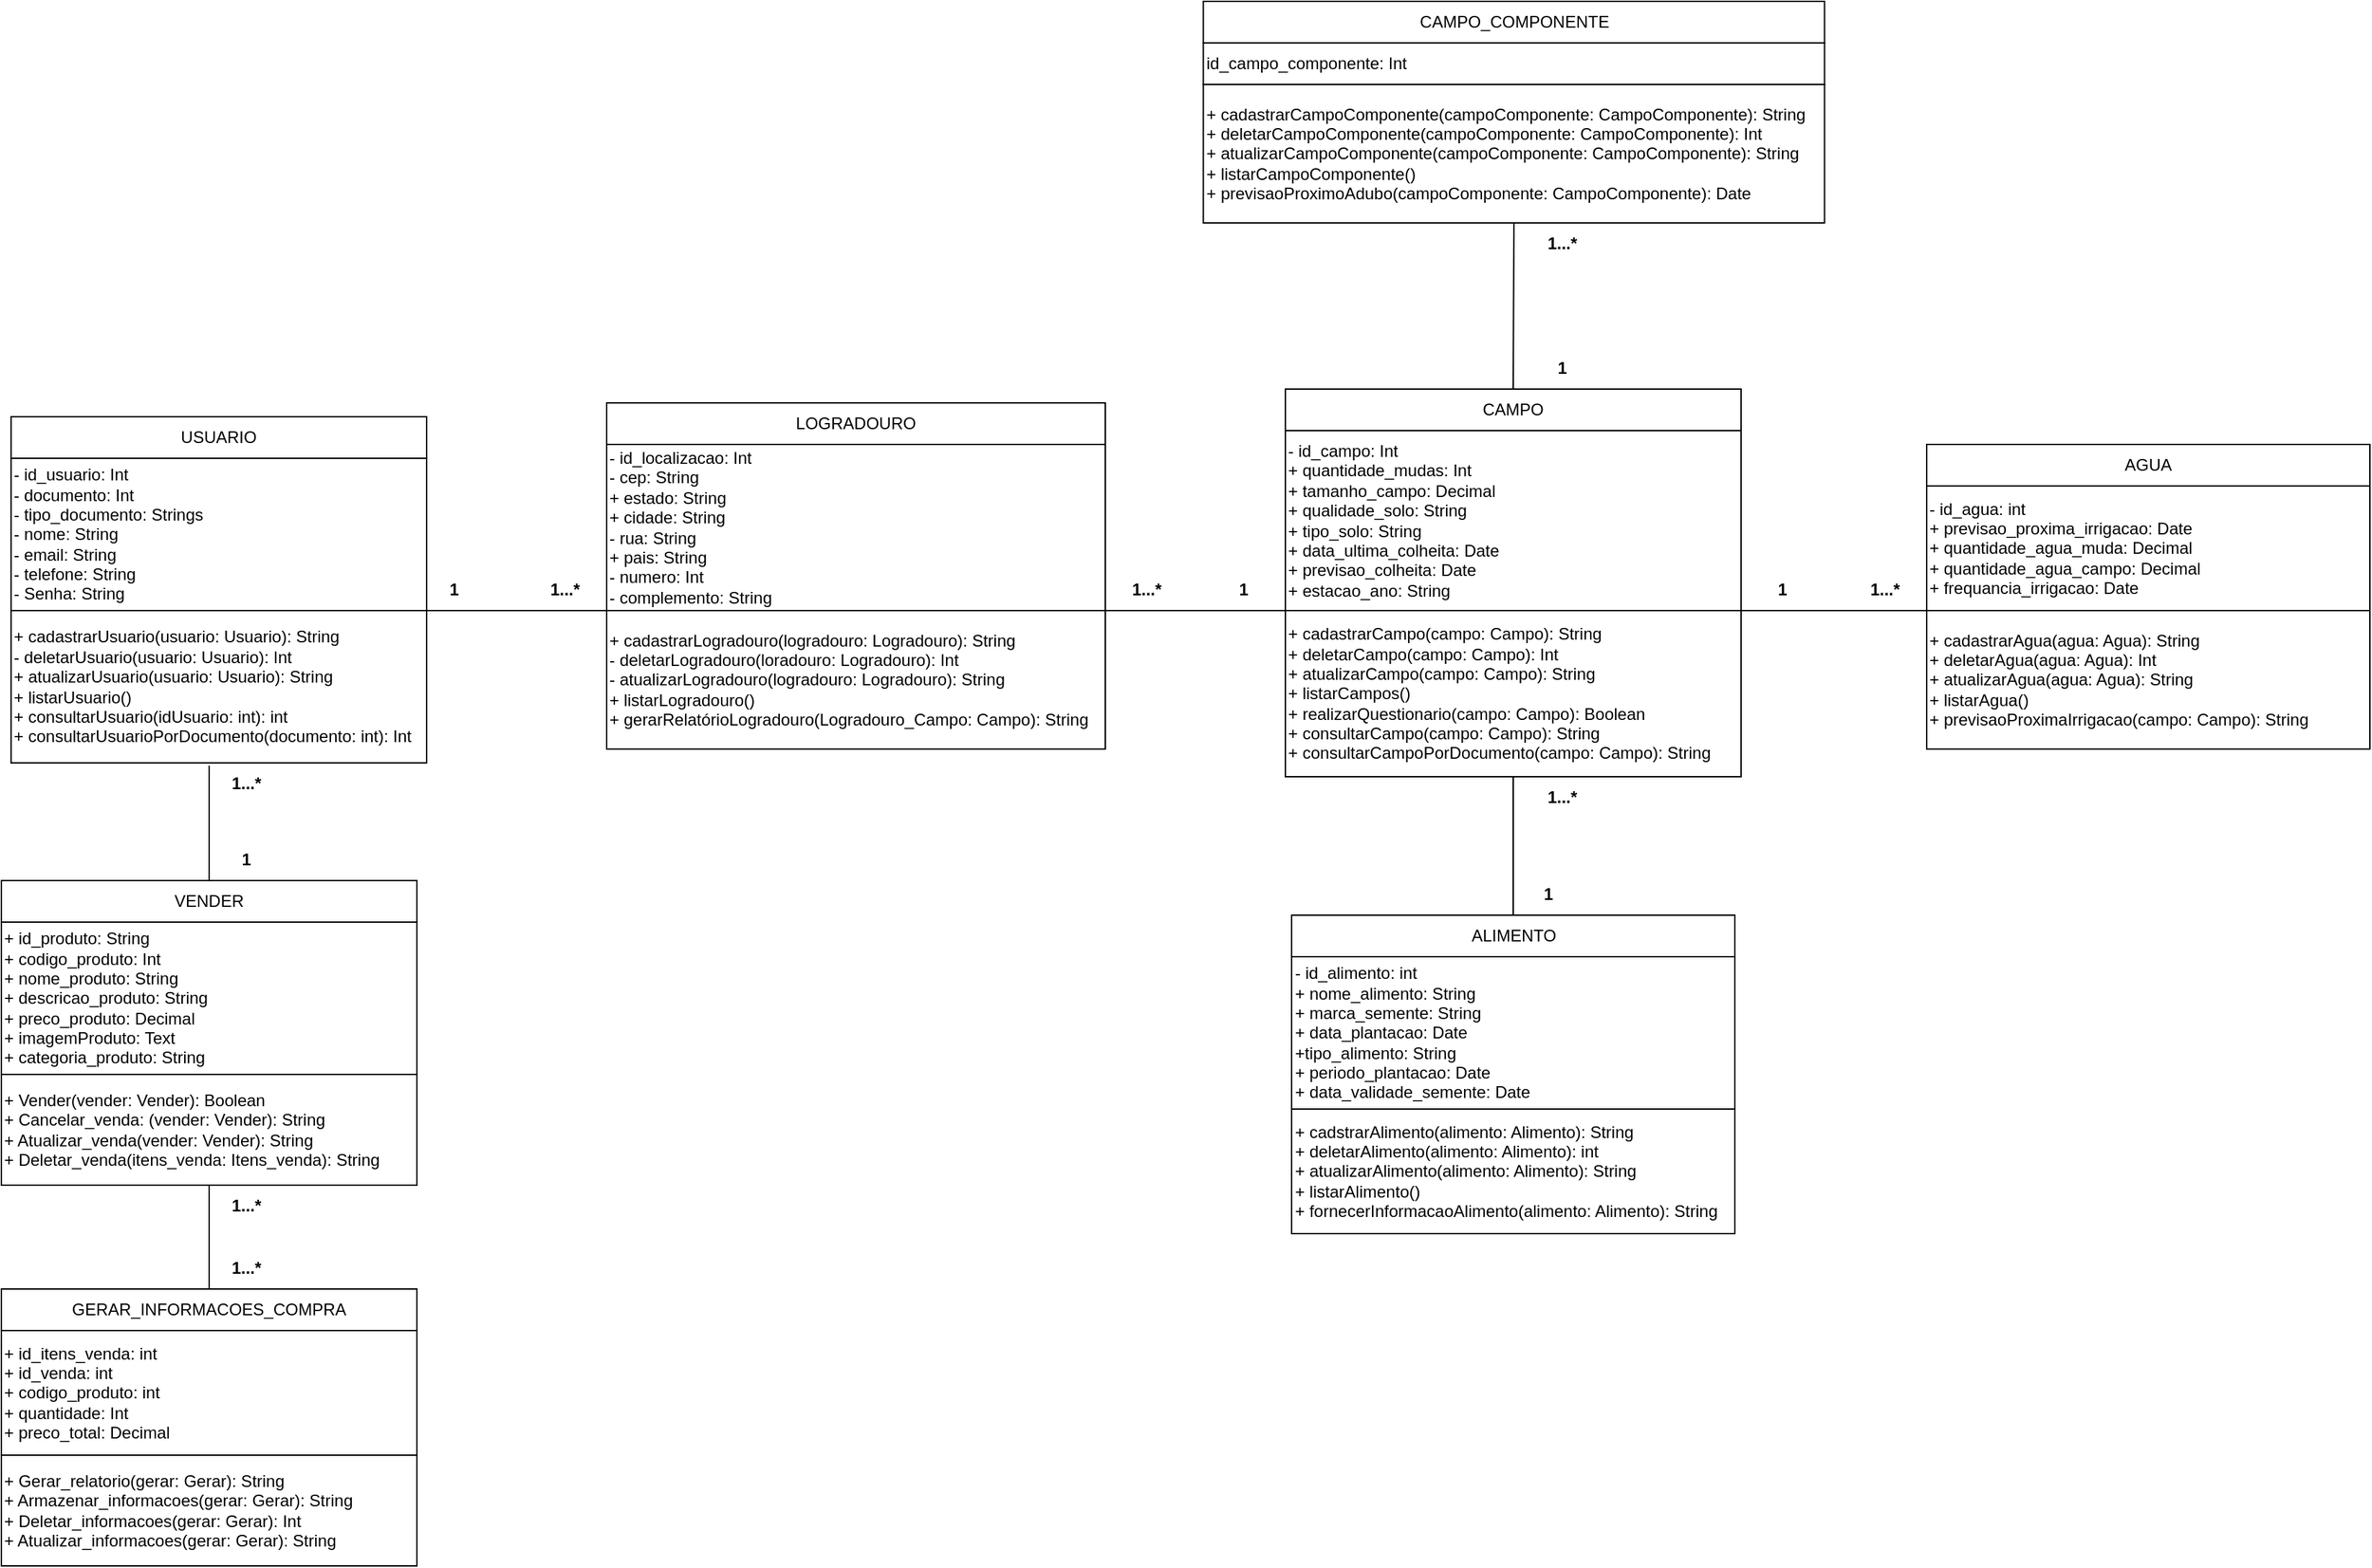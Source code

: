 <mxfile version="24.8.2">
  <diagram name="Página-1" id="ytihJ-0XNnwM5QsC00rT">
    <mxGraphModel dx="1613" dy="696" grid="1" gridSize="10" guides="1" tooltips="1" connect="1" arrows="1" fold="1" page="1" pageScale="1" pageWidth="827" pageHeight="1169" math="0" shadow="0">
      <root>
        <mxCell id="0" />
        <mxCell id="1" parent="0" />
        <mxCell id="_89sPNCxz9gJoZE8T32z-1" value="USUARIO" style="rounded=0;whiteSpace=wrap;html=1;" vertex="1" parent="1">
          <mxGeometry x="57" y="510" width="300" height="30" as="geometry" />
        </mxCell>
        <mxCell id="_89sPNCxz9gJoZE8T32z-2" value="- id_usuario: Int&lt;div&gt;- documento: Int&lt;/div&gt;&lt;div&gt;- tipo_documento: Strings&lt;/div&gt;&lt;div&gt;- nome: String&lt;/div&gt;&lt;div&gt;- email: String&lt;/div&gt;&lt;div&gt;- telefone: String&lt;/div&gt;&lt;div&gt;- Senha: String&lt;/div&gt;" style="rounded=0;whiteSpace=wrap;html=1;align=left;" vertex="1" parent="1">
          <mxGeometry x="57" y="540" width="300" height="110" as="geometry" />
        </mxCell>
        <mxCell id="_89sPNCxz9gJoZE8T32z-3" value="+ cadastrarUsuario(usuario: Usuario): String&lt;div&gt;- deletarUsuario&lt;span style=&quot;background-color: initial;&quot;&gt;(usuario: Usuario): Int&lt;/span&gt;&lt;/div&gt;&lt;div&gt;&lt;span style=&quot;background-color: initial;&quot;&gt;+ atualizarUsuario&lt;/span&gt;&lt;span style=&quot;background-color: initial;&quot;&gt;(usuario: Usuario): String&lt;/span&gt;&lt;/div&gt;&lt;div&gt;&lt;span style=&quot;background-color: initial;&quot;&gt;+ listarUsuario()&lt;/span&gt;&lt;/div&gt;&lt;div&gt;&lt;span style=&quot;background-color: initial;&quot;&gt;+ consultarUsuario(idUsuario: int): int&lt;/span&gt;&lt;/div&gt;&lt;div&gt;&lt;span style=&quot;background-color: initial;&quot;&gt;+ consultarUsuarioPorDocumento(documento: int): Int&lt;/span&gt;&lt;/div&gt;" style="rounded=0;whiteSpace=wrap;html=1;align=left;" vertex="1" parent="1">
          <mxGeometry x="57" y="650" width="300" height="110" as="geometry" />
        </mxCell>
        <mxCell id="_89sPNCxz9gJoZE8T32z-4" value="LOGRADOURO" style="rounded=0;whiteSpace=wrap;html=1;" vertex="1" parent="1">
          <mxGeometry x="487" y="500" width="360" height="30" as="geometry" />
        </mxCell>
        <mxCell id="_89sPNCxz9gJoZE8T32z-5" value="- id_localizacao: Int&lt;div&gt;- cep: String&lt;/div&gt;&lt;div&gt;+ estado: String&lt;/div&gt;&lt;div&gt;+ cidade: String&lt;/div&gt;&lt;div&gt;- rua: String&lt;/div&gt;&lt;div&gt;+ pais: String&lt;/div&gt;&lt;div&gt;- numero: Int&lt;/div&gt;&lt;div&gt;- complemento: String&lt;/div&gt;" style="rounded=0;whiteSpace=wrap;html=1;align=left;" vertex="1" parent="1">
          <mxGeometry x="487" y="530" width="360" height="120" as="geometry" />
        </mxCell>
        <mxCell id="_89sPNCxz9gJoZE8T32z-6" value="&lt;div&gt;&lt;span style=&quot;background-color: initial;&quot;&gt;+ cadastrarLogradouro(logradouro: Logradouro): String&lt;/span&gt;&lt;/div&gt;&lt;div&gt;&lt;span style=&quot;background-color: initial;&quot;&gt;- deletarLogradouro(loradouro: Logradouro): Int&lt;/span&gt;&lt;/div&gt;&lt;div&gt;- atualizarLogradouro(logradouro: Logradouro): String&lt;/div&gt;&lt;div&gt;+ listarLogradouro()&lt;/div&gt;&lt;div&gt;+ gerarRelatórioLogradouro(Logradouro_Campo: Campo): String&lt;/div&gt;" style="rounded=0;whiteSpace=wrap;html=1;align=left;" vertex="1" parent="1">
          <mxGeometry x="487" y="650" width="360" height="100" as="geometry" />
        </mxCell>
        <mxCell id="_89sPNCxz9gJoZE8T32z-8" value="&lt;b&gt;1&lt;/b&gt;" style="text;html=1;align=center;verticalAlign=middle;whiteSpace=wrap;rounded=0;" vertex="1" parent="1">
          <mxGeometry x="347" y="620" width="60" height="30" as="geometry" />
        </mxCell>
        <mxCell id="_89sPNCxz9gJoZE8T32z-9" value="&lt;b&gt;1...*&lt;/b&gt;" style="text;html=1;align=center;verticalAlign=middle;whiteSpace=wrap;rounded=0;" vertex="1" parent="1">
          <mxGeometry x="427" y="620" width="60" height="30" as="geometry" />
        </mxCell>
        <mxCell id="_89sPNCxz9gJoZE8T32z-10" value="CAMPO" style="rounded=0;whiteSpace=wrap;html=1;" vertex="1" parent="1">
          <mxGeometry x="977" y="490" width="329" height="30" as="geometry" />
        </mxCell>
        <mxCell id="_89sPNCxz9gJoZE8T32z-11" value="- id_campo: Int&lt;div&gt;+ quantidade_mudas: Int&lt;/div&gt;&lt;div&gt;&lt;span style=&quot;background-color: initial;&quot;&gt;+ tamanho_campo: Decimal&lt;/span&gt;&lt;/div&gt;&lt;div&gt;+ qualidade_solo: String&lt;/div&gt;&lt;div&gt;+ tipo_solo: String&lt;/div&gt;&lt;div&gt;+ data_ultima_colheita: Date&lt;/div&gt;&lt;div&gt;+ previsao_colheita: Date&lt;/div&gt;&lt;div&gt;+ estacao_ano: String&lt;/div&gt;" style="rounded=0;whiteSpace=wrap;html=1;align=left;" vertex="1" parent="1">
          <mxGeometry x="977" y="520" width="329" height="130" as="geometry" />
        </mxCell>
        <mxCell id="_89sPNCxz9gJoZE8T32z-12" value="&lt;div&gt;&lt;span style=&quot;background-color: initial;&quot;&gt;+ cadastrarCampo(campo: Campo): String&lt;/span&gt;&lt;/div&gt;&lt;div&gt;&lt;span style=&quot;background-color: initial;&quot;&gt;+ deletarCampo(campo: Campo): Int&lt;/span&gt;&lt;/div&gt;&lt;div&gt;&lt;span style=&quot;background-color: initial;&quot;&gt;+ atualizarCampo(campo: Campo): String&lt;/span&gt;&lt;/div&gt;&lt;div&gt;&lt;span style=&quot;background-color: initial;&quot;&gt;+ listarCampos()&lt;/span&gt;&lt;/div&gt;&lt;div&gt;&lt;span style=&quot;background-color: initial;&quot;&gt;+ realizarQuestionario&lt;/span&gt;&lt;span style=&quot;background-color: initial;&quot;&gt;(campo: Campo): Boolean&lt;/span&gt;&lt;/div&gt;&lt;div&gt;&lt;span style=&quot;background-color: initial;&quot;&gt;+ consultarCampo&lt;/span&gt;&lt;span style=&quot;background-color: initial;&quot;&gt;(campo: Campo): String&lt;/span&gt;&lt;/div&gt;&lt;div&gt;&lt;span style=&quot;background-color: initial;&quot;&gt;+ consultarCampoPorDocumento&lt;/span&gt;&lt;span style=&quot;background-color: initial;&quot;&gt;(campo: Campo): String&lt;/span&gt;&lt;/div&gt;" style="rounded=0;whiteSpace=wrap;html=1;align=left;" vertex="1" parent="1">
          <mxGeometry x="977" y="650" width="329" height="120" as="geometry" />
        </mxCell>
        <mxCell id="_89sPNCxz9gJoZE8T32z-13" value="" style="endArrow=none;html=1;rounded=0;exitX=1;exitY=0;exitDx=0;exitDy=0;entryX=0;entryY=0;entryDx=0;entryDy=0;" edge="1" parent="1" source="_89sPNCxz9gJoZE8T32z-6" target="_89sPNCxz9gJoZE8T32z-12">
          <mxGeometry width="50" height="50" relative="1" as="geometry">
            <mxPoint x="847" y="870" as="sourcePoint" />
            <mxPoint x="897" y="820" as="targetPoint" />
          </mxGeometry>
        </mxCell>
        <mxCell id="_89sPNCxz9gJoZE8T32z-14" value="&lt;b&gt;1...*&lt;/b&gt;" style="text;html=1;align=center;verticalAlign=middle;whiteSpace=wrap;rounded=0;" vertex="1" parent="1">
          <mxGeometry x="847" y="620" width="60" height="30" as="geometry" />
        </mxCell>
        <mxCell id="_89sPNCxz9gJoZE8T32z-15" value="&lt;b&gt;1&lt;/b&gt;" style="text;html=1;align=center;verticalAlign=middle;whiteSpace=wrap;rounded=0;" vertex="1" parent="1">
          <mxGeometry x="917" y="620" width="60" height="30" as="geometry" />
        </mxCell>
        <mxCell id="_89sPNCxz9gJoZE8T32z-17" value="" style="endArrow=none;html=1;rounded=0;exitX=1;exitY=0;exitDx=0;exitDy=0;entryX=0;entryY=0;entryDx=0;entryDy=0;" edge="1" parent="1" source="_89sPNCxz9gJoZE8T32z-3" target="_89sPNCxz9gJoZE8T32z-6">
          <mxGeometry width="50" height="50" relative="1" as="geometry">
            <mxPoint x="547" y="850" as="sourcePoint" />
            <mxPoint x="597" y="800" as="targetPoint" />
          </mxGeometry>
        </mxCell>
        <mxCell id="_89sPNCxz9gJoZE8T32z-18" value="ALIMENTO" style="rounded=0;whiteSpace=wrap;html=1;" vertex="1" parent="1">
          <mxGeometry x="981.5" y="870" width="320" height="30" as="geometry" />
        </mxCell>
        <mxCell id="_89sPNCxz9gJoZE8T32z-19" value="- id_alimento: int&lt;div&gt;+ nome_alimento: String&lt;/div&gt;&lt;div&gt;+ marca_semente: String&lt;/div&gt;&lt;div&gt;+ data_plantacao: Date&lt;/div&gt;&lt;div&gt;+tipo_alimento: String&lt;/div&gt;&lt;div&gt;+ periodo_plantacao: Date&lt;/div&gt;&lt;div&gt;+ data_validade_semente: Date&lt;/div&gt;" style="rounded=0;whiteSpace=wrap;html=1;align=left;" vertex="1" parent="1">
          <mxGeometry x="981.5" y="900" width="320" height="110" as="geometry" />
        </mxCell>
        <mxCell id="_89sPNCxz9gJoZE8T32z-20" value="&lt;div&gt;&lt;span style=&quot;background-color: initial;&quot;&gt;+ cadstrarAlimento(alimento: Alimento): String&lt;/span&gt;&lt;/div&gt;&lt;div&gt;&lt;span style=&quot;background-color: initial;&quot;&gt;+ deletarAlimento(alimento: Alimento): int&lt;/span&gt;&lt;/div&gt;&lt;div&gt;&lt;span style=&quot;background-color: initial;&quot;&gt;+ atualizarAlimento&lt;/span&gt;&lt;span style=&quot;background-color: initial;&quot;&gt;(alimento: Alimento): String&lt;/span&gt;&lt;/div&gt;&lt;div&gt;&lt;span style=&quot;background-color: initial;&quot;&gt;+ listarAlimento()&lt;/span&gt;&lt;/div&gt;&lt;div&gt;&lt;span style=&quot;background-color: initial;&quot;&gt;+ fornecerInformacaoAlimento&lt;/span&gt;&lt;span style=&quot;background-color: initial;&quot;&gt;(alimento: Alimento): String&lt;/span&gt;&lt;/div&gt;" style="rounded=0;whiteSpace=wrap;html=1;align=left;" vertex="1" parent="1">
          <mxGeometry x="981.5" y="1010" width="320" height="90" as="geometry" />
        </mxCell>
        <mxCell id="_89sPNCxz9gJoZE8T32z-21" value="&lt;b&gt;1&lt;/b&gt;" style="text;html=1;align=center;verticalAlign=middle;whiteSpace=wrap;rounded=0;" vertex="1" parent="1">
          <mxGeometry x="1137" y="840" width="60" height="30" as="geometry" />
        </mxCell>
        <mxCell id="_89sPNCxz9gJoZE8T32z-22" value="" style="endArrow=none;html=1;rounded=0;exitX=0.5;exitY=0;exitDx=0;exitDy=0;entryX=0.5;entryY=1;entryDx=0;entryDy=0;" edge="1" parent="1" source="_89sPNCxz9gJoZE8T32z-18" target="_89sPNCxz9gJoZE8T32z-12">
          <mxGeometry width="50" height="50" relative="1" as="geometry">
            <mxPoint x="1537" y="800" as="sourcePoint" />
            <mxPoint x="1587" y="750" as="targetPoint" />
          </mxGeometry>
        </mxCell>
        <mxCell id="_89sPNCxz9gJoZE8T32z-23" value="&lt;b&gt;1...*&lt;/b&gt;" style="text;html=1;align=center;verticalAlign=middle;whiteSpace=wrap;rounded=0;" vertex="1" parent="1">
          <mxGeometry x="1147" y="770" width="60" height="30" as="geometry" />
        </mxCell>
        <mxCell id="_89sPNCxz9gJoZE8T32z-25" value="VENDER" style="rounded=0;whiteSpace=wrap;html=1;" vertex="1" parent="1">
          <mxGeometry x="50" y="845" width="300" height="30" as="geometry" />
        </mxCell>
        <mxCell id="_89sPNCxz9gJoZE8T32z-26" value="+ id_produto: String&lt;div&gt;+ codigo_produto: Int&lt;/div&gt;&lt;div&gt;+ nome_produto: String&lt;/div&gt;&lt;div&gt;+ descricao_produto: String&lt;/div&gt;&lt;div&gt;+ preco_produto: Decimal&lt;/div&gt;&lt;div&gt;+ imagemProduto: Text&lt;/div&gt;&lt;div&gt;+ categoria_produto: String&lt;/div&gt;" style="rounded=0;whiteSpace=wrap;html=1;align=left;" vertex="1" parent="1">
          <mxGeometry x="50" y="875" width="300" height="110" as="geometry" />
        </mxCell>
        <mxCell id="_89sPNCxz9gJoZE8T32z-27" value="+ Vender(vender: Vender): Boolean&lt;div&gt;+ Cancelar_venda:&amp;nbsp;&lt;span style=&quot;background-color: initial;&quot;&gt;(vender: Vender): String&lt;/span&gt;&lt;/div&gt;&lt;div&gt;&lt;span style=&quot;background-color: initial;&quot;&gt;+ Atualizar_venda&lt;/span&gt;&lt;span style=&quot;background-color: initial;&quot;&gt;(vender: Vender): String&lt;/span&gt;&lt;/div&gt;&lt;div&gt;&lt;span style=&quot;background-color: initial;&quot;&gt;+ Deletar_venda(itens_venda: Itens_venda): String&lt;/span&gt;&lt;/div&gt;" style="rounded=0;whiteSpace=wrap;html=1;align=left;" vertex="1" parent="1">
          <mxGeometry x="50" y="985" width="300" height="80" as="geometry" />
        </mxCell>
        <mxCell id="_89sPNCxz9gJoZE8T32z-28" value="" style="endArrow=none;html=1;rounded=0;entryX=0.475;entryY=1.02;entryDx=0;entryDy=0;entryPerimeter=0;exitX=0.5;exitY=0;exitDx=0;exitDy=0;" edge="1" parent="1" source="_89sPNCxz9gJoZE8T32z-25" target="_89sPNCxz9gJoZE8T32z-3">
          <mxGeometry width="50" height="50" relative="1" as="geometry">
            <mxPoint x="567" y="950" as="sourcePoint" />
            <mxPoint x="617" y="900" as="targetPoint" />
            <Array as="points">
              <mxPoint x="200" y="762" />
            </Array>
          </mxGeometry>
        </mxCell>
        <mxCell id="_89sPNCxz9gJoZE8T32z-29" value="&lt;b&gt;1&lt;/b&gt;" style="text;html=1;align=center;verticalAlign=middle;whiteSpace=wrap;rounded=0;" vertex="1" parent="1">
          <mxGeometry x="197" y="815" width="60" height="30" as="geometry" />
        </mxCell>
        <mxCell id="_89sPNCxz9gJoZE8T32z-30" value="&lt;b&gt;1...*&lt;/b&gt;" style="text;html=1;align=center;verticalAlign=middle;whiteSpace=wrap;rounded=0;" vertex="1" parent="1">
          <mxGeometry x="197" y="760" width="60" height="30" as="geometry" />
        </mxCell>
        <mxCell id="_89sPNCxz9gJoZE8T32z-34" value="" style="edgeStyle=orthogonalEdgeStyle;rounded=0;orthogonalLoop=1;jettySize=auto;html=1;" edge="1" parent="1" source="_89sPNCxz9gJoZE8T32z-31" target="_89sPNCxz9gJoZE8T32z-33">
          <mxGeometry relative="1" as="geometry" />
        </mxCell>
        <mxCell id="_89sPNCxz9gJoZE8T32z-31" value="GERAR_INFORMACOES_COMPRA" style="rounded=0;whiteSpace=wrap;html=1;" vertex="1" parent="1">
          <mxGeometry x="50" y="1140" width="300" height="30" as="geometry" />
        </mxCell>
        <mxCell id="_89sPNCxz9gJoZE8T32z-32" value="+ id_itens_venda: int&lt;div&gt;+ id_venda: int&lt;/div&gt;&lt;div&gt;+ codigo_produto: int&lt;/div&gt;&lt;div&gt;+ quantidade: Int&lt;/div&gt;&lt;div&gt;+ preco_total: Decimal&lt;/div&gt;" style="rounded=0;whiteSpace=wrap;html=1;align=left;" vertex="1" parent="1">
          <mxGeometry x="50" y="1170" width="300" height="90" as="geometry" />
        </mxCell>
        <mxCell id="_89sPNCxz9gJoZE8T32z-33" value="+ Gerar_relatorio(gerar: Gerar): String&lt;div&gt;+ Armazenar_informacoes&lt;span style=&quot;background-color: initial;&quot;&gt;(gerar: Gerar): String&lt;/span&gt;&lt;/div&gt;&lt;div&gt;&lt;span style=&quot;background-color: initial;&quot;&gt;+ Deletar_informacoes&lt;/span&gt;&lt;span style=&quot;background-color: initial;&quot;&gt;(gerar: Gerar): Int&lt;/span&gt;&lt;/div&gt;&lt;div&gt;+ Atualizar_informacoes&lt;span style=&quot;background-color: initial;&quot;&gt;(gerar: Gerar): String&lt;/span&gt;&lt;/div&gt;" style="rounded=0;whiteSpace=wrap;html=1;align=left;" vertex="1" parent="1">
          <mxGeometry x="50" y="1260" width="300" height="80" as="geometry" />
        </mxCell>
        <mxCell id="_89sPNCxz9gJoZE8T32z-35" value="" style="endArrow=none;html=1;rounded=0;entryX=0.5;entryY=1;entryDx=0;entryDy=0;exitX=0.5;exitY=0;exitDx=0;exitDy=0;" edge="1" parent="1" source="_89sPNCxz9gJoZE8T32z-31" target="_89sPNCxz9gJoZE8T32z-27">
          <mxGeometry width="50" height="50" relative="1" as="geometry">
            <mxPoint x="477" y="1150" as="sourcePoint" />
            <mxPoint x="527" y="1100" as="targetPoint" />
          </mxGeometry>
        </mxCell>
        <mxCell id="_89sPNCxz9gJoZE8T32z-36" value="&lt;b&gt;1...*&lt;/b&gt;" style="text;html=1;align=center;verticalAlign=middle;whiteSpace=wrap;rounded=0;" vertex="1" parent="1">
          <mxGeometry x="197" y="1065" width="60" height="30" as="geometry" />
        </mxCell>
        <mxCell id="_89sPNCxz9gJoZE8T32z-37" value="&lt;b&gt;1...*&lt;/b&gt;" style="text;html=1;align=center;verticalAlign=middle;whiteSpace=wrap;rounded=0;" vertex="1" parent="1">
          <mxGeometry x="197" y="1110" width="60" height="30" as="geometry" />
        </mxCell>
        <mxCell id="_89sPNCxz9gJoZE8T32z-38" value="AGUA" style="rounded=0;whiteSpace=wrap;html=1;" vertex="1" parent="1">
          <mxGeometry x="1440" y="530" width="320" height="30" as="geometry" />
        </mxCell>
        <mxCell id="_89sPNCxz9gJoZE8T32z-39" value="- id_agua: int&lt;div&gt;+ previsao_proxima_irrigacao: Date&lt;/div&gt;&lt;div&gt;+ quantidade_agua_muda: Decimal&lt;/div&gt;&lt;div&gt;+ quantidade_agua_campo: Decimal&lt;/div&gt;&lt;div&gt;+ frequancia_irrigacao: Date&lt;/div&gt;" style="rounded=0;whiteSpace=wrap;html=1;align=left;" vertex="1" parent="1">
          <mxGeometry x="1440" y="560" width="320" height="90" as="geometry" />
        </mxCell>
        <mxCell id="_89sPNCxz9gJoZE8T32z-40" value="+ cadastrarAgua(agua: Agua): String&lt;div&gt;+ deletarAgua(agua: Agua): Int&lt;/div&gt;&lt;div&gt;+ atualizarAgua(agua: Agua): String&lt;/div&gt;&lt;div&gt;+ listarAgua()&lt;/div&gt;&lt;div&gt;+ previsaoProximaIrrigacao(campo: Campo): String&lt;/div&gt;" style="rounded=0;whiteSpace=wrap;html=1;align=left;" vertex="1" parent="1">
          <mxGeometry x="1440" y="650" width="320" height="100" as="geometry" />
        </mxCell>
        <mxCell id="_89sPNCxz9gJoZE8T32z-42" value="" style="endArrow=none;html=1;rounded=0;exitX=1;exitY=1;exitDx=0;exitDy=0;entryX=0;entryY=1;entryDx=0;entryDy=0;" edge="1" parent="1" source="_89sPNCxz9gJoZE8T32z-11" target="_89sPNCxz9gJoZE8T32z-39">
          <mxGeometry width="50" height="50" relative="1" as="geometry">
            <mxPoint x="1270" y="790" as="sourcePoint" />
            <mxPoint x="1320" y="740" as="targetPoint" />
          </mxGeometry>
        </mxCell>
        <mxCell id="_89sPNCxz9gJoZE8T32z-43" value="&lt;b&gt;1...*&lt;/b&gt;" style="text;html=1;align=center;verticalAlign=middle;whiteSpace=wrap;rounded=0;" vertex="1" parent="1">
          <mxGeometry x="1380" y="620" width="60" height="30" as="geometry" />
        </mxCell>
        <mxCell id="_89sPNCxz9gJoZE8T32z-44" value="&lt;b&gt;1&lt;/b&gt;" style="text;html=1;align=center;verticalAlign=middle;whiteSpace=wrap;rounded=0;" vertex="1" parent="1">
          <mxGeometry x="1306" y="620" width="60" height="30" as="geometry" />
        </mxCell>
        <mxCell id="_89sPNCxz9gJoZE8T32z-45" value="CAMPO_COMPONENTE" style="rounded=0;whiteSpace=wrap;html=1;" vertex="1" parent="1">
          <mxGeometry x="917.75" y="210" width="448.5" height="30" as="geometry" />
        </mxCell>
        <mxCell id="_89sPNCxz9gJoZE8T32z-46" value="id_campo_componente: Int" style="rounded=0;whiteSpace=wrap;html=1;align=left;" vertex="1" parent="1">
          <mxGeometry x="917.75" y="240" width="448.5" height="30" as="geometry" />
        </mxCell>
        <mxCell id="_89sPNCxz9gJoZE8T32z-47" value="+ cadastrarCampoComponente(campoComponente: CampoComponente): String&lt;div&gt;+ deletarCampoComponente&lt;span style=&quot;background-color: initial;&quot;&gt;(campoComponente: CampoComponente): Int&lt;/span&gt;&lt;/div&gt;&lt;div&gt;&lt;span style=&quot;background-color: initial;&quot;&gt;+ atualizarCampoComponente&lt;/span&gt;&lt;span style=&quot;background-color: initial;&quot;&gt;(campoComponente: CampoComponente): String&lt;/span&gt;&lt;/div&gt;&lt;div&gt;&lt;span style=&quot;background-color: initial;&quot;&gt;+ listarCampoComponente()&lt;/span&gt;&lt;/div&gt;&lt;div&gt;&lt;span style=&quot;background-color: initial;&quot;&gt;+ previsaoProximoAdubo&lt;/span&gt;&lt;span style=&quot;background-color: initial;&quot;&gt;(campoComponente: CampoComponente): Date&lt;/span&gt;&lt;/div&gt;" style="rounded=0;whiteSpace=wrap;html=1;align=left;" vertex="1" parent="1">
          <mxGeometry x="917.75" y="270" width="448.5" height="100" as="geometry" />
        </mxCell>
        <mxCell id="_89sPNCxz9gJoZE8T32z-48" value="" style="endArrow=none;html=1;rounded=0;exitX=0.5;exitY=0;exitDx=0;exitDy=0;entryX=0.5;entryY=1;entryDx=0;entryDy=0;" edge="1" parent="1" source="_89sPNCxz9gJoZE8T32z-10" target="_89sPNCxz9gJoZE8T32z-47">
          <mxGeometry width="50" height="50" relative="1" as="geometry">
            <mxPoint x="710" y="310" as="sourcePoint" />
            <mxPoint x="760" y="260" as="targetPoint" />
          </mxGeometry>
        </mxCell>
        <mxCell id="_89sPNCxz9gJoZE8T32z-49" value="&lt;b&gt;1&lt;/b&gt;" style="text;html=1;align=center;verticalAlign=middle;whiteSpace=wrap;rounded=0;" vertex="1" parent="1">
          <mxGeometry x="1147" y="460" width="60" height="30" as="geometry" />
        </mxCell>
        <mxCell id="_89sPNCxz9gJoZE8T32z-50" value="&lt;b&gt;1...*&lt;/b&gt;" style="text;html=1;align=center;verticalAlign=middle;whiteSpace=wrap;rounded=0;" vertex="1" parent="1">
          <mxGeometry x="1147" y="370" width="60" height="30" as="geometry" />
        </mxCell>
      </root>
    </mxGraphModel>
  </diagram>
</mxfile>
